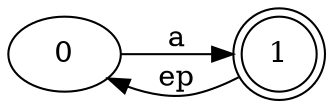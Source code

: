 digraph regex_dfa{
rankdir=LR;
	0 [label=0]
	0-> 1 [label="a"]
	 1 [label=1, shape=doublecircle]
	1-> 0 [label="ep"]
}
